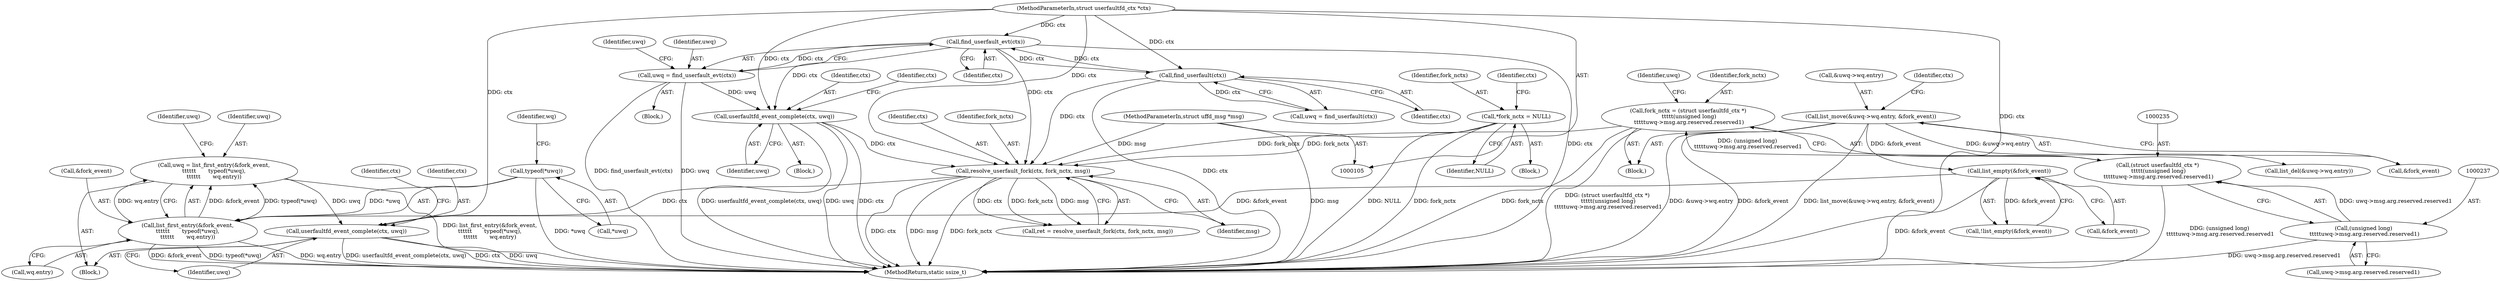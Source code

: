 digraph "0_linux_384632e67e0829deb8015ee6ad916b180049d252@pointer" {
"1000396" [label="(Call,userfaultfd_event_complete(ctx, uwq))"];
"1000348" [label="(Call,resolve_userfault_fork(ctx, fork_nctx, msg))"];
"1000267" [label="(Call,userfaultfd_event_complete(ctx, uwq))"];
"1000212" [label="(Call,find_userfault_evt(ctx))"];
"1000148" [label="(Call,find_userfault(ctx))"];
"1000106" [label="(MethodParameterIn,struct userfaultfd_ctx *ctx)"];
"1000210" [label="(Call,uwq = find_userfault_evt(ctx))"];
"1000232" [label="(Call,fork_nctx = (struct userfaultfd_ctx *)\n \t\t\t\t\t(unsigned long)\n \t\t\t\t\tuwq->msg.arg.reserved.reserved1)"];
"1000234" [label="(Call,(struct userfaultfd_ctx *)\n \t\t\t\t\t(unsigned long)\n \t\t\t\t\tuwq->msg.arg.reserved.reserved1)"];
"1000236" [label="(Call,(unsigned long)\n \t\t\t\t\tuwq->msg.arg.reserved.reserved1)"];
"1000118" [label="(Call,*fork_nctx = NULL)"];
"1000108" [label="(MethodParameterIn,struct uffd_msg *msg)"];
"1000369" [label="(Call,uwq = list_first_entry(&fork_event,\n\t\t\t\t\t\t       typeof(*uwq),\n\t\t\t\t\t\t       wq.entry))"];
"1000371" [label="(Call,list_first_entry(&fork_event,\n\t\t\t\t\t\t       typeof(*uwq),\n\t\t\t\t\t\t       wq.entry))"];
"1000365" [label="(Call,list_empty(&fork_event))"];
"1000247" [label="(Call,list_move(&uwq->wq.entry, &fork_event))"];
"1000374" [label="(Call,typeof(*uwq))"];
"1000348" [label="(Call,resolve_userfault_fork(ctx, fork_nctx, msg))"];
"1000370" [label="(Identifier,uwq)"];
"1000374" [label="(Call,typeof(*uwq))"];
"1000349" [label="(Identifier,ctx)"];
"1000247" [label="(Call,list_move(&uwq->wq.entry, &fork_event))"];
"1000267" [label="(Call,userfaultfd_event_complete(ctx, uwq))"];
"1000232" [label="(Call,fork_nctx = (struct userfaultfd_ctx *)\n \t\t\t\t\t(unsigned long)\n \t\t\t\t\tuwq->msg.arg.reserved.reserved1)"];
"1000212" [label="(Call,find_userfault_evt(ctx))"];
"1000398" [label="(Identifier,uwq)"];
"1000371" [label="(Call,list_first_entry(&fork_event,\n\t\t\t\t\t\t       typeof(*uwq),\n\t\t\t\t\t\t       wq.entry))"];
"1000372" [label="(Call,&fork_event)"];
"1000215" [label="(Identifier,uwq)"];
"1000380" [label="(Call,list_del(&uwq->wq.entry))"];
"1000248" [label="(Call,&uwq->wq.entry)"];
"1000213" [label="(Identifier,ctx)"];
"1000109" [label="(Block,)"];
"1000210" [label="(Call,uwq = find_userfault_evt(ctx))"];
"1000251" [label="(Identifier,uwq)"];
"1000120" [label="(Identifier,NULL)"];
"1000119" [label="(Identifier,fork_nctx)"];
"1000118" [label="(Call,*fork_nctx = NULL)"];
"1000136" [label="(Block,)"];
"1000148" [label="(Call,find_userfault(ctx))"];
"1000108" [label="(MethodParameterIn,struct uffd_msg *msg)"];
"1000216" [label="(Block,)"];
"1000346" [label="(Call,ret = resolve_userfault_fork(ctx, fork_nctx, msg))"];
"1000146" [label="(Call,uwq = find_userfault(ctx))"];
"1000211" [label="(Identifier,uwq)"];
"1000396" [label="(Call,userfaultfd_event_complete(ctx, uwq))"];
"1000364" [label="(Call,!list_empty(&fork_event))"];
"1000375" [label="(Call,*uwq)"];
"1000125" [label="(Identifier,ctx)"];
"1000377" [label="(Call,wq.entry)"];
"1000397" [label="(Identifier,ctx)"];
"1000106" [label="(MethodParameterIn,struct userfaultfd_ctx *ctx)"];
"1000149" [label="(Identifier,ctx)"];
"1000269" [label="(Identifier,uwq)"];
"1000233" [label="(Identifier,fork_nctx)"];
"1000350" [label="(Identifier,fork_nctx)"];
"1000238" [label="(Call,uwq->msg.arg.reserved.reserved1)"];
"1000268" [label="(Identifier,ctx)"];
"1000365" [label="(Call,list_empty(&fork_event))"];
"1000368" [label="(Block,)"];
"1000408" [label="(MethodReturn,static ssize_t)"];
"1000274" [label="(Identifier,ctx)"];
"1000260" [label="(Identifier,ctx)"];
"1000231" [label="(Block,)"];
"1000234" [label="(Call,(struct userfaultfd_ctx *)\n \t\t\t\t\t(unsigned long)\n \t\t\t\t\tuwq->msg.arg.reserved.reserved1)"];
"1000403" [label="(Identifier,ctx)"];
"1000236" [label="(Call,(unsigned long)\n \t\t\t\t\tuwq->msg.arg.reserved.reserved1)"];
"1000384" [label="(Identifier,uwq)"];
"1000351" [label="(Identifier,msg)"];
"1000378" [label="(Identifier,wq)"];
"1000366" [label="(Call,&fork_event)"];
"1000369" [label="(Call,uwq = list_first_entry(&fork_event,\n\t\t\t\t\t\t       typeof(*uwq),\n\t\t\t\t\t\t       wq.entry))"];
"1000254" [label="(Call,&fork_event)"];
"1000396" -> "1000368"  [label="AST: "];
"1000396" -> "1000398"  [label="CFG: "];
"1000397" -> "1000396"  [label="AST: "];
"1000398" -> "1000396"  [label="AST: "];
"1000403" -> "1000396"  [label="CFG: "];
"1000396" -> "1000408"  [label="DDG: userfaultfd_event_complete(ctx, uwq)"];
"1000396" -> "1000408"  [label="DDG: ctx"];
"1000396" -> "1000408"  [label="DDG: uwq"];
"1000348" -> "1000396"  [label="DDG: ctx"];
"1000106" -> "1000396"  [label="DDG: ctx"];
"1000369" -> "1000396"  [label="DDG: uwq"];
"1000348" -> "1000346"  [label="AST: "];
"1000348" -> "1000351"  [label="CFG: "];
"1000349" -> "1000348"  [label="AST: "];
"1000350" -> "1000348"  [label="AST: "];
"1000351" -> "1000348"  [label="AST: "];
"1000346" -> "1000348"  [label="CFG: "];
"1000348" -> "1000408"  [label="DDG: ctx"];
"1000348" -> "1000408"  [label="DDG: msg"];
"1000348" -> "1000408"  [label="DDG: fork_nctx"];
"1000348" -> "1000346"  [label="DDG: ctx"];
"1000348" -> "1000346"  [label="DDG: fork_nctx"];
"1000348" -> "1000346"  [label="DDG: msg"];
"1000267" -> "1000348"  [label="DDG: ctx"];
"1000148" -> "1000348"  [label="DDG: ctx"];
"1000212" -> "1000348"  [label="DDG: ctx"];
"1000106" -> "1000348"  [label="DDG: ctx"];
"1000232" -> "1000348"  [label="DDG: fork_nctx"];
"1000118" -> "1000348"  [label="DDG: fork_nctx"];
"1000108" -> "1000348"  [label="DDG: msg"];
"1000267" -> "1000216"  [label="AST: "];
"1000267" -> "1000269"  [label="CFG: "];
"1000268" -> "1000267"  [label="AST: "];
"1000269" -> "1000267"  [label="AST: "];
"1000274" -> "1000267"  [label="CFG: "];
"1000267" -> "1000408"  [label="DDG: uwq"];
"1000267" -> "1000408"  [label="DDG: ctx"];
"1000267" -> "1000408"  [label="DDG: userfaultfd_event_complete(ctx, uwq)"];
"1000212" -> "1000267"  [label="DDG: ctx"];
"1000106" -> "1000267"  [label="DDG: ctx"];
"1000210" -> "1000267"  [label="DDG: uwq"];
"1000212" -> "1000210"  [label="AST: "];
"1000212" -> "1000213"  [label="CFG: "];
"1000213" -> "1000212"  [label="AST: "];
"1000210" -> "1000212"  [label="CFG: "];
"1000212" -> "1000408"  [label="DDG: ctx"];
"1000212" -> "1000148"  [label="DDG: ctx"];
"1000212" -> "1000210"  [label="DDG: ctx"];
"1000148" -> "1000212"  [label="DDG: ctx"];
"1000106" -> "1000212"  [label="DDG: ctx"];
"1000148" -> "1000146"  [label="AST: "];
"1000148" -> "1000149"  [label="CFG: "];
"1000149" -> "1000148"  [label="AST: "];
"1000146" -> "1000148"  [label="CFG: "];
"1000148" -> "1000408"  [label="DDG: ctx"];
"1000148" -> "1000146"  [label="DDG: ctx"];
"1000106" -> "1000148"  [label="DDG: ctx"];
"1000106" -> "1000105"  [label="AST: "];
"1000106" -> "1000408"  [label="DDG: ctx"];
"1000210" -> "1000136"  [label="AST: "];
"1000211" -> "1000210"  [label="AST: "];
"1000215" -> "1000210"  [label="CFG: "];
"1000210" -> "1000408"  [label="DDG: find_userfault_evt(ctx)"];
"1000210" -> "1000408"  [label="DDG: uwq"];
"1000232" -> "1000231"  [label="AST: "];
"1000232" -> "1000234"  [label="CFG: "];
"1000233" -> "1000232"  [label="AST: "];
"1000234" -> "1000232"  [label="AST: "];
"1000251" -> "1000232"  [label="CFG: "];
"1000232" -> "1000408"  [label="DDG: fork_nctx"];
"1000232" -> "1000408"  [label="DDG: (struct userfaultfd_ctx *)\n \t\t\t\t\t(unsigned long)\n \t\t\t\t\tuwq->msg.arg.reserved.reserved1"];
"1000234" -> "1000232"  [label="DDG: (unsigned long)\n \t\t\t\t\tuwq->msg.arg.reserved.reserved1"];
"1000234" -> "1000236"  [label="CFG: "];
"1000235" -> "1000234"  [label="AST: "];
"1000236" -> "1000234"  [label="AST: "];
"1000234" -> "1000408"  [label="DDG: (unsigned long)\n \t\t\t\t\tuwq->msg.arg.reserved.reserved1"];
"1000236" -> "1000234"  [label="DDG: uwq->msg.arg.reserved.reserved1"];
"1000236" -> "1000238"  [label="CFG: "];
"1000237" -> "1000236"  [label="AST: "];
"1000238" -> "1000236"  [label="AST: "];
"1000236" -> "1000408"  [label="DDG: uwq->msg.arg.reserved.reserved1"];
"1000118" -> "1000109"  [label="AST: "];
"1000118" -> "1000120"  [label="CFG: "];
"1000119" -> "1000118"  [label="AST: "];
"1000120" -> "1000118"  [label="AST: "];
"1000125" -> "1000118"  [label="CFG: "];
"1000118" -> "1000408"  [label="DDG: NULL"];
"1000118" -> "1000408"  [label="DDG: fork_nctx"];
"1000108" -> "1000105"  [label="AST: "];
"1000108" -> "1000408"  [label="DDG: msg"];
"1000369" -> "1000368"  [label="AST: "];
"1000369" -> "1000371"  [label="CFG: "];
"1000370" -> "1000369"  [label="AST: "];
"1000371" -> "1000369"  [label="AST: "];
"1000384" -> "1000369"  [label="CFG: "];
"1000369" -> "1000408"  [label="DDG: list_first_entry(&fork_event,\n\t\t\t\t\t\t       typeof(*uwq),\n\t\t\t\t\t\t       wq.entry)"];
"1000371" -> "1000369"  [label="DDG: &fork_event"];
"1000371" -> "1000369"  [label="DDG: typeof(*uwq)"];
"1000371" -> "1000369"  [label="DDG: wq.entry"];
"1000371" -> "1000377"  [label="CFG: "];
"1000372" -> "1000371"  [label="AST: "];
"1000374" -> "1000371"  [label="AST: "];
"1000377" -> "1000371"  [label="AST: "];
"1000371" -> "1000408"  [label="DDG: wq.entry"];
"1000371" -> "1000408"  [label="DDG: &fork_event"];
"1000371" -> "1000408"  [label="DDG: typeof(*uwq)"];
"1000365" -> "1000371"  [label="DDG: &fork_event"];
"1000374" -> "1000371"  [label="DDG: *uwq"];
"1000365" -> "1000364"  [label="AST: "];
"1000365" -> "1000366"  [label="CFG: "];
"1000366" -> "1000365"  [label="AST: "];
"1000364" -> "1000365"  [label="CFG: "];
"1000365" -> "1000408"  [label="DDG: &fork_event"];
"1000365" -> "1000364"  [label="DDG: &fork_event"];
"1000247" -> "1000365"  [label="DDG: &fork_event"];
"1000247" -> "1000231"  [label="AST: "];
"1000247" -> "1000254"  [label="CFG: "];
"1000248" -> "1000247"  [label="AST: "];
"1000254" -> "1000247"  [label="AST: "];
"1000260" -> "1000247"  [label="CFG: "];
"1000247" -> "1000408"  [label="DDG: &uwq->wq.entry"];
"1000247" -> "1000408"  [label="DDG: &fork_event"];
"1000247" -> "1000408"  [label="DDG: list_move(&uwq->wq.entry, &fork_event)"];
"1000247" -> "1000380"  [label="DDG: &uwq->wq.entry"];
"1000374" -> "1000375"  [label="CFG: "];
"1000375" -> "1000374"  [label="AST: "];
"1000378" -> "1000374"  [label="CFG: "];
"1000374" -> "1000408"  [label="DDG: *uwq"];
}
